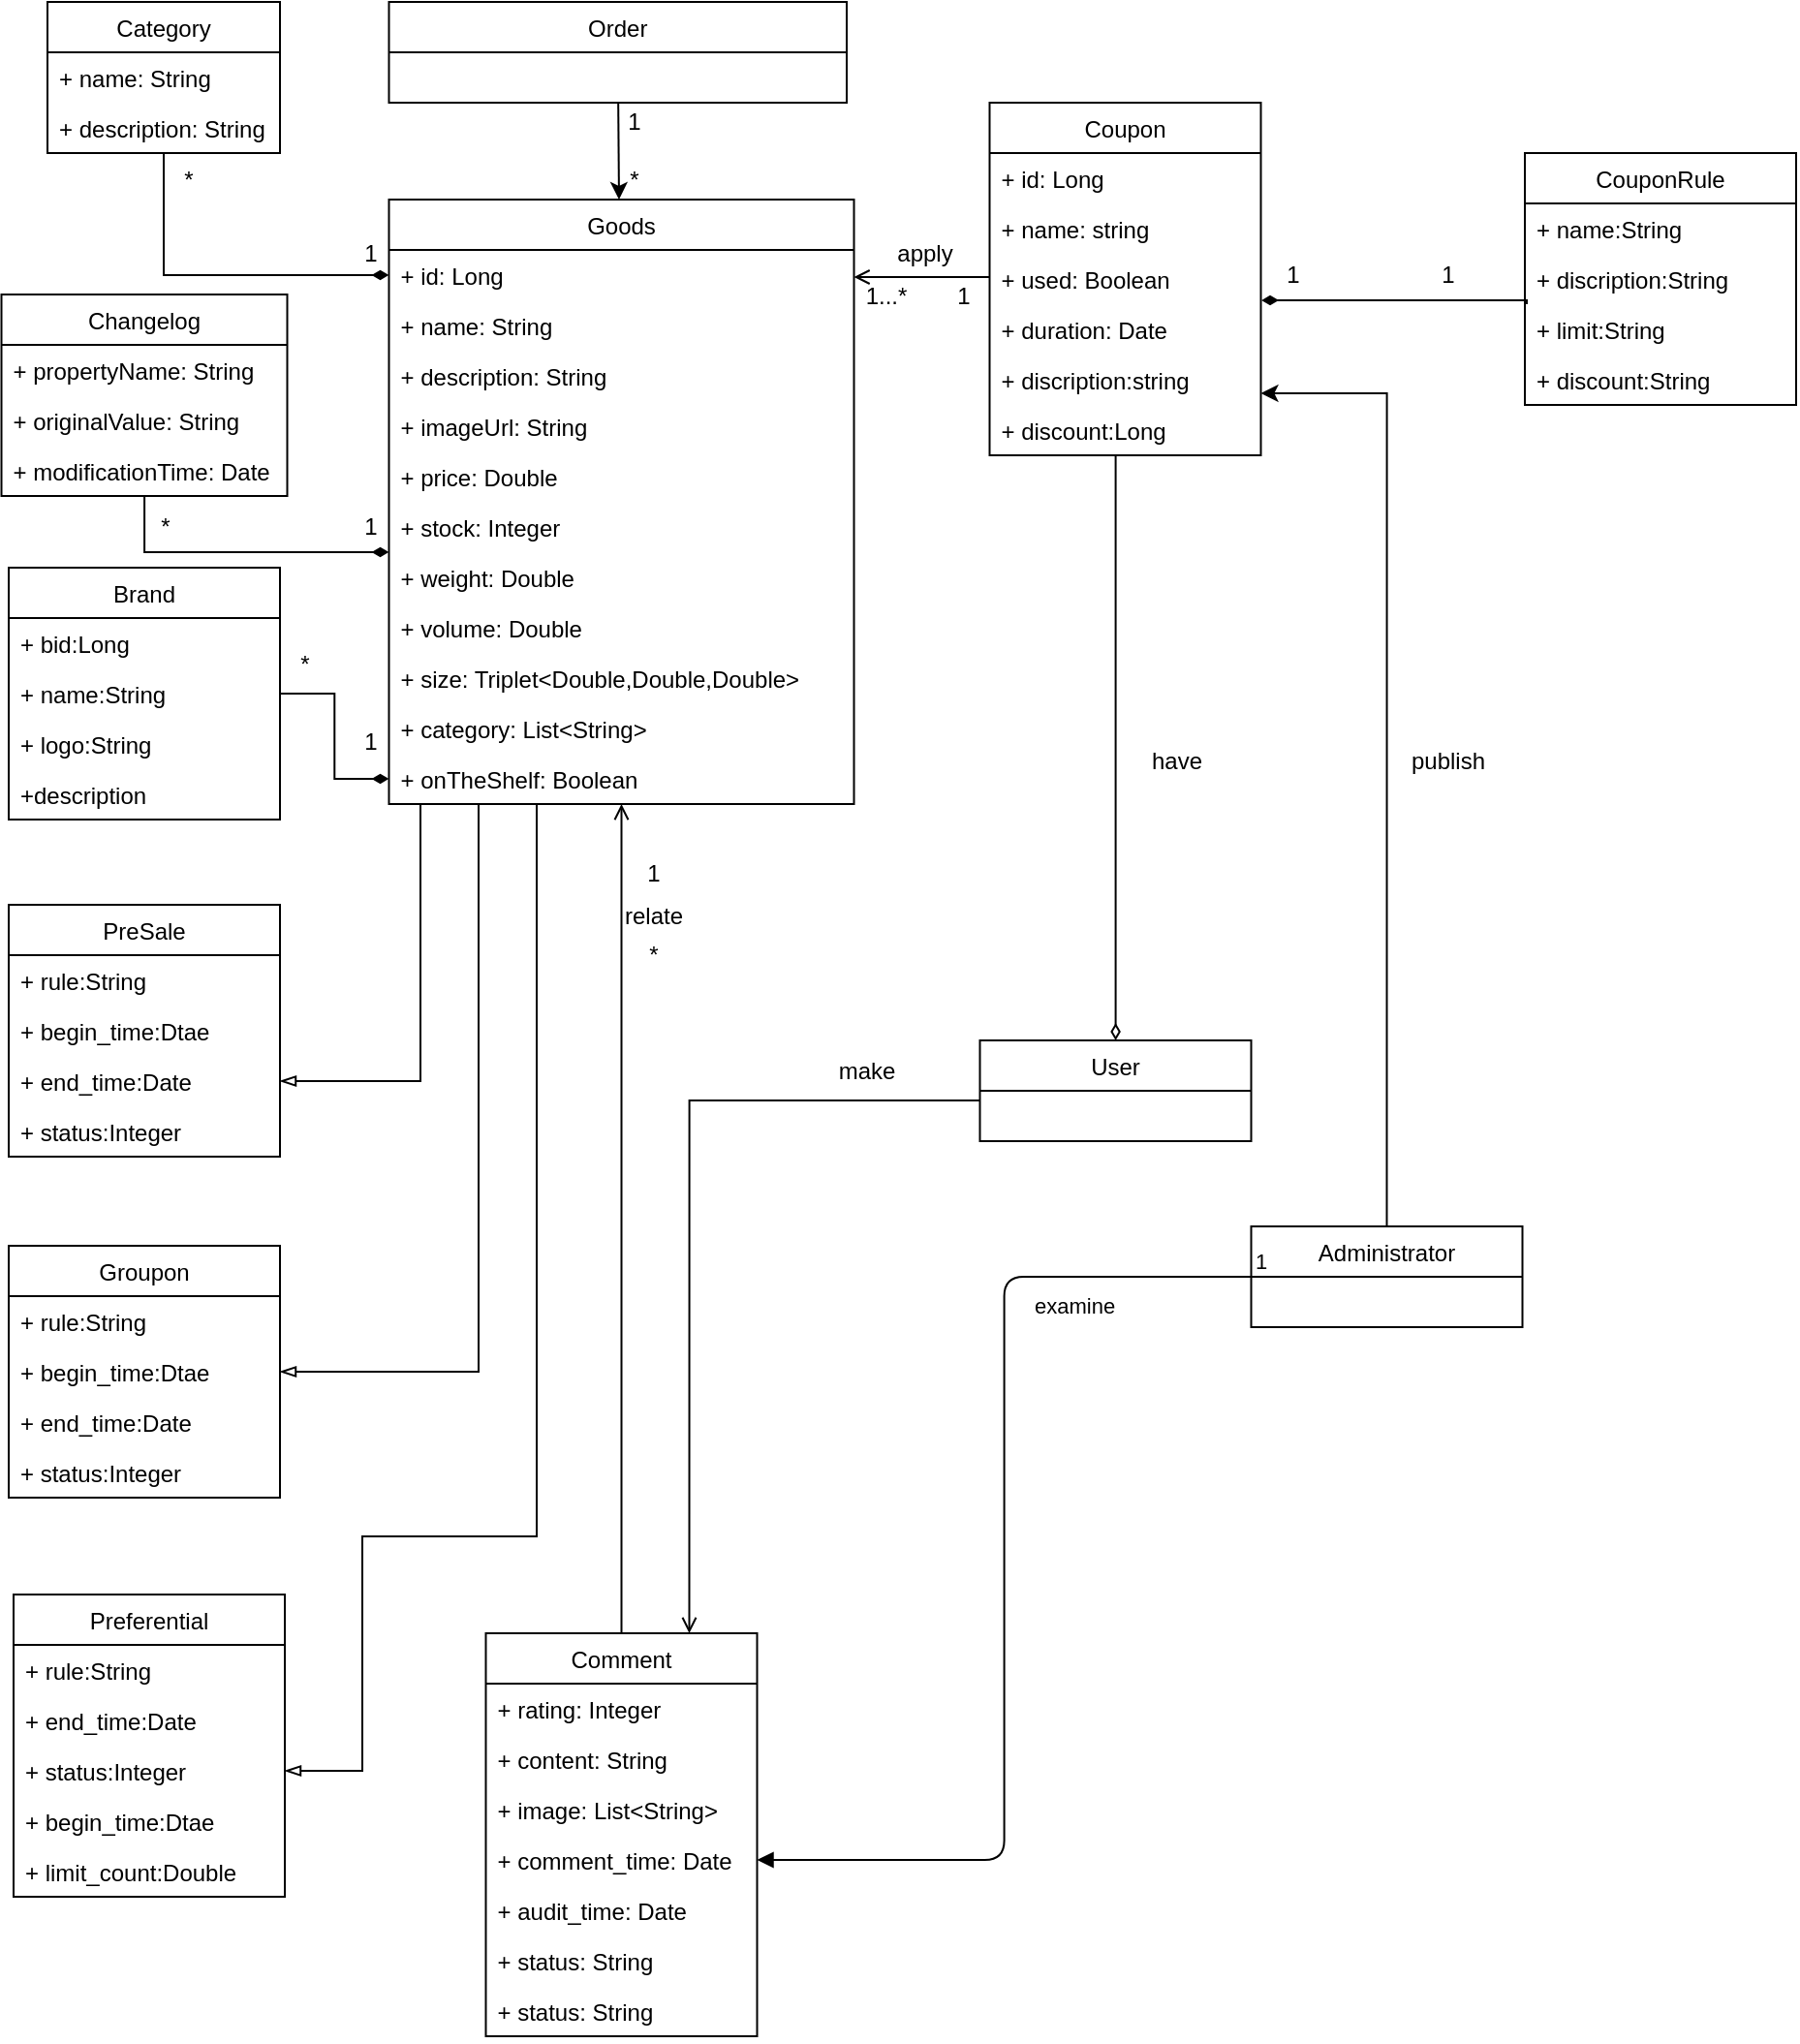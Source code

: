 <mxfile version="13.7.7" type="github">
  <diagram id="SMZDa7VKPdT4Ol9t52v7" name="Page-1">
    <mxGraphModel dx="1038" dy="587" grid="1" gridSize="10" guides="1" tooltips="1" connect="1" arrows="1" fold="1" page="1" pageScale="1" pageWidth="850" pageHeight="1100" math="0" shadow="0">
      <root>
        <mxCell id="0" />
        <mxCell id="1" parent="0" />
        <mxCell id="rCrtK8iGYtM6v42GK8HZ-14" style="edgeStyle=orthogonalEdgeStyle;rounded=0;orthogonalLoop=1;jettySize=auto;html=1;endArrow=diamondThin;endFill=1;" parent="1" source="rCrtK8iGYtM6v42GK8HZ-10" target="rCrtK8iGYtM6v42GK8HZ-1" edge="1">
          <mxGeometry relative="1" as="geometry">
            <Array as="points">
              <mxPoint x="233.75" y="149" />
              <mxPoint x="233.75" y="149" />
            </Array>
          </mxGeometry>
        </mxCell>
        <mxCell id="rCrtK8iGYtM6v42GK8HZ-21" style="edgeStyle=orthogonalEdgeStyle;rounded=0;orthogonalLoop=1;jettySize=auto;html=1;endArrow=diamondThin;endFill=1;" parent="1" source="rCrtK8iGYtM6v42GK8HZ-17" target="rCrtK8iGYtM6v42GK8HZ-1" edge="1">
          <mxGeometry relative="1" as="geometry">
            <Array as="points">
              <mxPoint x="233.75" y="292" />
              <mxPoint x="233.75" y="292" />
            </Array>
          </mxGeometry>
        </mxCell>
        <mxCell id="rCrtK8iGYtM6v42GK8HZ-52" style="edgeStyle=orthogonalEdgeStyle;rounded=0;orthogonalLoop=1;jettySize=auto;html=1;endArrow=none;endFill=0;startArrow=open;startFill=0;" parent="1" source="rCrtK8iGYtM6v42GK8HZ-1" target="rCrtK8iGYtM6v42GK8HZ-48" edge="1">
          <mxGeometry relative="1" as="geometry" />
        </mxCell>
        <mxCell id="rCrtK8iGYtM6v42GK8HZ-67" style="edgeStyle=orthogonalEdgeStyle;rounded=0;orthogonalLoop=1;jettySize=auto;html=1;endArrow=none;endFill=0;startArrow=open;startFill=0;" parent="1" source="rCrtK8iGYtM6v42GK8HZ-1" target="rCrtK8iGYtM6v42GK8HZ-63" edge="1">
          <mxGeometry relative="1" as="geometry">
            <Array as="points">
              <mxPoint x="530" y="150" />
              <mxPoint x="530" y="150" />
            </Array>
          </mxGeometry>
        </mxCell>
        <mxCell id="rCrtK8iGYtM6v42GK8HZ-54" style="edgeStyle=orthogonalEdgeStyle;rounded=0;orthogonalLoop=1;jettySize=auto;html=1;endArrow=open;endFill=0;entryX=0.75;entryY=0;entryDx=0;entryDy=0;" parent="1" source="rCrtK8iGYtM6v42GK8HZ-23" target="rCrtK8iGYtM6v42GK8HZ-48" edge="1">
          <mxGeometry relative="1" as="geometry">
            <Array as="points">
              <mxPoint x="409" y="575" />
            </Array>
          </mxGeometry>
        </mxCell>
        <mxCell id="rCrtK8iGYtM6v42GK8HZ-70" style="edgeStyle=orthogonalEdgeStyle;rounded=0;orthogonalLoop=1;jettySize=auto;html=1;endArrow=none;endFill=0;startArrow=diamondThin;startFill=0;" parent="1" source="rCrtK8iGYtM6v42GK8HZ-23" target="rCrtK8iGYtM6v42GK8HZ-63" edge="1">
          <mxGeometry relative="1" as="geometry">
            <mxPoint x="720" y="600" as="sourcePoint" />
            <Array as="points">
              <mxPoint x="629" y="360" />
              <mxPoint x="629" y="360" />
            </Array>
          </mxGeometry>
        </mxCell>
        <mxCell id="x_6f8A90c6kUow9tyYDB-32" style="edgeStyle=orthogonalEdgeStyle;rounded=0;orthogonalLoop=1;jettySize=auto;html=1;entryX=1;entryY=0.5;entryDx=0;entryDy=0;startArrow=none;startFill=0;endArrow=blockThin;endFill=0;" parent="1" source="rCrtK8iGYtM6v42GK8HZ-1" target="x_6f8A90c6kUow9tyYDB-29" edge="1">
          <mxGeometry relative="1" as="geometry">
            <Array as="points">
              <mxPoint x="300" y="715" />
            </Array>
          </mxGeometry>
        </mxCell>
        <mxCell id="x_6f8A90c6kUow9tyYDB-35" style="edgeStyle=orthogonalEdgeStyle;rounded=0;orthogonalLoop=1;jettySize=auto;html=1;entryX=1;entryY=0.5;entryDx=0;entryDy=0;startArrow=none;startFill=0;endArrow=blockThin;endFill=0;" parent="1" source="rCrtK8iGYtM6v42GK8HZ-1" target="x_6f8A90c6kUow9tyYDB-19" edge="1">
          <mxGeometry relative="1" as="geometry">
            <Array as="points">
              <mxPoint x="270" y="565" />
            </Array>
          </mxGeometry>
        </mxCell>
        <mxCell id="x_6f8A90c6kUow9tyYDB-43" style="edgeStyle=orthogonalEdgeStyle;rounded=0;orthogonalLoop=1;jettySize=auto;html=1;startArrow=none;startFill=0;endArrow=blockThin;endFill=0;entryX=1;entryY=0.5;entryDx=0;entryDy=0;" parent="1" source="rCrtK8iGYtM6v42GK8HZ-1" target="x_6f8A90c6kUow9tyYDB-42" edge="1">
          <mxGeometry relative="1" as="geometry">
            <Array as="points">
              <mxPoint x="330" y="800" />
              <mxPoint x="240" y="800" />
              <mxPoint x="240" y="921" />
            </Array>
          </mxGeometry>
        </mxCell>
        <mxCell id="rCrtK8iGYtM6v42GK8HZ-1" value="Goods" style="swimlane;fontStyle=0;childLayout=stackLayout;horizontal=1;startSize=26;fillColor=none;horizontalStack=0;resizeParent=1;resizeParentMax=0;resizeLast=0;collapsible=1;marginBottom=0;" parent="1" vertex="1">
          <mxGeometry x="253.75" y="110" width="240" height="312" as="geometry" />
        </mxCell>
        <mxCell id="rCrtK8iGYtM6v42GK8HZ-2" value="+ id: Long" style="text;strokeColor=none;fillColor=none;align=left;verticalAlign=top;spacingLeft=4;spacingRight=4;overflow=hidden;rotatable=0;points=[[0,0.5],[1,0.5]];portConstraint=eastwest;" parent="rCrtK8iGYtM6v42GK8HZ-1" vertex="1">
          <mxGeometry y="26" width="240" height="26" as="geometry" />
        </mxCell>
        <mxCell id="rCrtK8iGYtM6v42GK8HZ-3" value="+ name: String" style="text;strokeColor=none;fillColor=none;align=left;verticalAlign=top;spacingLeft=4;spacingRight=4;overflow=hidden;rotatable=0;points=[[0,0.5],[1,0.5]];portConstraint=eastwest;" parent="rCrtK8iGYtM6v42GK8HZ-1" vertex="1">
          <mxGeometry y="52" width="240" height="26" as="geometry" />
        </mxCell>
        <mxCell id="rCrtK8iGYtM6v42GK8HZ-56" value="+ description: String" style="text;strokeColor=none;fillColor=none;align=left;verticalAlign=top;spacingLeft=4;spacingRight=4;overflow=hidden;rotatable=0;points=[[0,0.5],[1,0.5]];portConstraint=eastwest;" parent="rCrtK8iGYtM6v42GK8HZ-1" vertex="1">
          <mxGeometry y="78" width="240" height="26" as="geometry" />
        </mxCell>
        <mxCell id="rCrtK8iGYtM6v42GK8HZ-57" value="+ imageUrl: String" style="text;strokeColor=none;fillColor=none;align=left;verticalAlign=top;spacingLeft=4;spacingRight=4;overflow=hidden;rotatable=0;points=[[0,0.5],[1,0.5]];portConstraint=eastwest;" parent="rCrtK8iGYtM6v42GK8HZ-1" vertex="1">
          <mxGeometry y="104" width="240" height="26" as="geometry" />
        </mxCell>
        <mxCell id="rCrtK8iGYtM6v42GK8HZ-4" value="+ price: Double" style="text;strokeColor=none;fillColor=none;align=left;verticalAlign=top;spacingLeft=4;spacingRight=4;overflow=hidden;rotatable=0;points=[[0,0.5],[1,0.5]];portConstraint=eastwest;" parent="rCrtK8iGYtM6v42GK8HZ-1" vertex="1">
          <mxGeometry y="130" width="240" height="26" as="geometry" />
        </mxCell>
        <mxCell id="rCrtK8iGYtM6v42GK8HZ-5" value="+ stock: Integer" style="text;strokeColor=none;fillColor=none;align=left;verticalAlign=top;spacingLeft=4;spacingRight=4;overflow=hidden;rotatable=0;points=[[0,0.5],[1,0.5]];portConstraint=eastwest;" parent="rCrtK8iGYtM6v42GK8HZ-1" vertex="1">
          <mxGeometry y="156" width="240" height="26" as="geometry" />
        </mxCell>
        <mxCell id="rCrtK8iGYtM6v42GK8HZ-6" value="+ weight: Double" style="text;strokeColor=none;fillColor=none;align=left;verticalAlign=top;spacingLeft=4;spacingRight=4;overflow=hidden;rotatable=0;points=[[0,0.5],[1,0.5]];portConstraint=eastwest;" parent="rCrtK8iGYtM6v42GK8HZ-1" vertex="1">
          <mxGeometry y="182" width="240" height="26" as="geometry" />
        </mxCell>
        <mxCell id="DJLL2MN1gJjTyd0nn-Mb-14" value="+ volume: Double" style="text;strokeColor=none;fillColor=none;align=left;verticalAlign=top;spacingLeft=4;spacingRight=4;overflow=hidden;rotatable=0;points=[[0,0.5],[1,0.5]];portConstraint=eastwest;" parent="rCrtK8iGYtM6v42GK8HZ-1" vertex="1">
          <mxGeometry y="208" width="240" height="26" as="geometry" />
        </mxCell>
        <mxCell id="rCrtK8iGYtM6v42GK8HZ-7" value="+ size: Triplet&lt;Double,Double,Double&gt;" style="text;strokeColor=none;fillColor=none;align=left;verticalAlign=top;spacingLeft=4;spacingRight=4;overflow=hidden;rotatable=0;points=[[0,0.5],[1,0.5]];portConstraint=eastwest;" parent="rCrtK8iGYtM6v42GK8HZ-1" vertex="1">
          <mxGeometry y="234" width="240" height="26" as="geometry" />
        </mxCell>
        <mxCell id="rCrtK8iGYtM6v42GK8HZ-8" value="+ category: List&lt;String&gt;" style="text;strokeColor=none;fillColor=none;align=left;verticalAlign=top;spacingLeft=4;spacingRight=4;overflow=hidden;rotatable=0;points=[[0,0.5],[1,0.5]];portConstraint=eastwest;" parent="rCrtK8iGYtM6v42GK8HZ-1" vertex="1">
          <mxGeometry y="260" width="240" height="26" as="geometry" />
        </mxCell>
        <mxCell id="rCrtK8iGYtM6v42GK8HZ-58" value="+ onTheShelf: Boolean" style="text;strokeColor=none;fillColor=none;align=left;verticalAlign=top;spacingLeft=4;spacingRight=4;overflow=hidden;rotatable=0;points=[[0,0.5],[1,0.5]];portConstraint=eastwest;" parent="rCrtK8iGYtM6v42GK8HZ-1" vertex="1">
          <mxGeometry y="286" width="240" height="26" as="geometry" />
        </mxCell>
        <mxCell id="DJLL2MN1gJjTyd0nn-Mb-42" style="edgeStyle=orthogonalEdgeStyle;rounded=0;orthogonalLoop=1;jettySize=auto;html=1;entryX=0.5;entryY=0;entryDx=0;entryDy=0;endArrow=none;endFill=0;startArrow=classic;startFill=1;" parent="1" source="rCrtK8iGYtM6v42GK8HZ-63" target="DJLL2MN1gJjTyd0nn-Mb-27" edge="1">
          <mxGeometry relative="1" as="geometry">
            <Array as="points">
              <mxPoint x="769" y="210" />
            </Array>
          </mxGeometry>
        </mxCell>
        <mxCell id="rCrtK8iGYtM6v42GK8HZ-63" value="Coupon" style="swimlane;fontStyle=0;childLayout=stackLayout;horizontal=1;startSize=26;fillColor=none;horizontalStack=0;resizeParent=1;resizeParentMax=0;resizeLast=0;collapsible=1;marginBottom=0;" parent="1" vertex="1">
          <mxGeometry x="563.75" y="60" width="140" height="182" as="geometry" />
        </mxCell>
        <mxCell id="rCrtK8iGYtM6v42GK8HZ-64" value="+ id: Long" style="text;strokeColor=none;fillColor=none;align=left;verticalAlign=top;spacingLeft=4;spacingRight=4;overflow=hidden;rotatable=0;points=[[0,0.5],[1,0.5]];portConstraint=eastwest;" parent="rCrtK8iGYtM6v42GK8HZ-63" vertex="1">
          <mxGeometry y="26" width="140" height="26" as="geometry" />
        </mxCell>
        <mxCell id="DJLL2MN1gJjTyd0nn-Mb-5" value="+ name: string" style="text;strokeColor=none;fillColor=none;align=left;verticalAlign=top;spacingLeft=4;spacingRight=4;overflow=hidden;rotatable=0;points=[[0,0.5],[1,0.5]];portConstraint=eastwest;" parent="rCrtK8iGYtM6v42GK8HZ-63" vertex="1">
          <mxGeometry y="52" width="140" height="26" as="geometry" />
        </mxCell>
        <mxCell id="rCrtK8iGYtM6v42GK8HZ-65" value="+ used: Boolean" style="text;strokeColor=none;fillColor=none;align=left;verticalAlign=top;spacingLeft=4;spacingRight=4;overflow=hidden;rotatable=0;points=[[0,0.5],[1,0.5]];portConstraint=eastwest;" parent="rCrtK8iGYtM6v42GK8HZ-63" vertex="1">
          <mxGeometry y="78" width="140" height="26" as="geometry" />
        </mxCell>
        <mxCell id="rCrtK8iGYtM6v42GK8HZ-66" value="+ duration: Date" style="text;strokeColor=none;fillColor=none;align=left;verticalAlign=top;spacingLeft=4;spacingRight=4;overflow=hidden;rotatable=0;points=[[0,0.5],[1,0.5]];portConstraint=eastwest;" parent="rCrtK8iGYtM6v42GK8HZ-63" vertex="1">
          <mxGeometry y="104" width="140" height="26" as="geometry" />
        </mxCell>
        <mxCell id="rCrtK8iGYtM6v42GK8HZ-68" value="+ discription:string" style="text;strokeColor=none;fillColor=none;align=left;verticalAlign=top;spacingLeft=4;spacingRight=4;overflow=hidden;rotatable=0;points=[[0,0.5],[1,0.5]];portConstraint=eastwest;" parent="rCrtK8iGYtM6v42GK8HZ-63" vertex="1">
          <mxGeometry y="130" width="140" height="26" as="geometry" />
        </mxCell>
        <mxCell id="rCrtK8iGYtM6v42GK8HZ-69" value="+ discount:Long" style="text;strokeColor=none;fillColor=none;align=left;verticalAlign=top;spacingLeft=4;spacingRight=4;overflow=hidden;rotatable=0;points=[[0,0.5],[1,0.5]];portConstraint=eastwest;" parent="rCrtK8iGYtM6v42GK8HZ-63" vertex="1">
          <mxGeometry y="156" width="140" height="26" as="geometry" />
        </mxCell>
        <mxCell id="rCrtK8iGYtM6v42GK8HZ-79" value="1" style="text;html=1;align=center;verticalAlign=middle;resizable=0;points=[];autosize=1;" parent="1" vertex="1">
          <mxGeometry x="233.75" y="128" width="20" height="20" as="geometry" />
        </mxCell>
        <mxCell id="rCrtK8iGYtM6v42GK8HZ-80" value="*" style="text;html=1;align=center;verticalAlign=middle;resizable=0;points=[];autosize=1;" parent="1" vertex="1">
          <mxGeometry x="140" y="90" width="20" height="20" as="geometry" />
        </mxCell>
        <mxCell id="rCrtK8iGYtM6v42GK8HZ-81" value="1" style="text;html=1;align=center;verticalAlign=middle;resizable=0;points=[];autosize=1;" parent="1" vertex="1">
          <mxGeometry x="233.75" y="269" width="20" height="20" as="geometry" />
        </mxCell>
        <mxCell id="rCrtK8iGYtM6v42GK8HZ-82" value="*" style="text;html=1;align=center;verticalAlign=middle;resizable=0;points=[];autosize=1;" parent="1" vertex="1">
          <mxGeometry x="127.5" y="269" width="20" height="20" as="geometry" />
        </mxCell>
        <mxCell id="rCrtK8iGYtM6v42GK8HZ-83" value="1" style="text;html=1;align=center;verticalAlign=middle;resizable=0;points=[];autosize=1;" parent="1" vertex="1">
          <mxGeometry x="380" y="448" width="20" height="20" as="geometry" />
        </mxCell>
        <mxCell id="rCrtK8iGYtM6v42GK8HZ-84" value="*" style="text;html=1;align=center;verticalAlign=middle;resizable=0;points=[];autosize=1;" parent="1" vertex="1">
          <mxGeometry x="380" y="490" width="20" height="20" as="geometry" />
        </mxCell>
        <mxCell id="rCrtK8iGYtM6v42GK8HZ-85" value="relate" style="text;html=1;align=center;verticalAlign=middle;resizable=0;points=[];autosize=1;" parent="1" vertex="1">
          <mxGeometry x="365" y="470" width="50" height="20" as="geometry" />
        </mxCell>
        <mxCell id="rCrtK8iGYtM6v42GK8HZ-86" value="make" style="text;html=1;align=center;verticalAlign=middle;resizable=0;points=[];autosize=1;" parent="1" vertex="1">
          <mxGeometry x="480" y="550" width="40" height="20" as="geometry" />
        </mxCell>
        <mxCell id="rCrtK8iGYtM6v42GK8HZ-93" value="apply" style="text;html=1;align=center;verticalAlign=middle;resizable=0;points=[];autosize=1;" parent="1" vertex="1">
          <mxGeometry x="510" y="128" width="40" height="20" as="geometry" />
        </mxCell>
        <mxCell id="rCrtK8iGYtM6v42GK8HZ-94" value="1" style="text;html=1;align=center;verticalAlign=middle;resizable=0;points=[];autosize=1;" parent="1" vertex="1">
          <mxGeometry x="540" y="150" width="20" height="20" as="geometry" />
        </mxCell>
        <mxCell id="rCrtK8iGYtM6v42GK8HZ-95" value="1...*" style="text;html=1;align=center;verticalAlign=middle;resizable=0;points=[];autosize=1;" parent="1" vertex="1">
          <mxGeometry x="490" y="150" width="40" height="20" as="geometry" />
        </mxCell>
        <mxCell id="rCrtK8iGYtM6v42GK8HZ-23" value="User" style="swimlane;fontStyle=0;childLayout=stackLayout;horizontal=1;startSize=26;fillColor=none;horizontalStack=0;resizeParent=1;resizeParentMax=0;resizeLast=0;collapsible=1;marginBottom=0;" parent="1" vertex="1">
          <mxGeometry x="558.75" y="544" width="140" height="52" as="geometry" />
        </mxCell>
        <mxCell id="DJLL2MN1gJjTyd0nn-Mb-10" value="1" style="text;html=1;align=center;verticalAlign=middle;resizable=0;points=[];autosize=1;" parent="1" vertex="1">
          <mxGeometry x="790" y="139" width="20" height="20" as="geometry" />
        </mxCell>
        <mxCell id="DJLL2MN1gJjTyd0nn-Mb-11" value="1" style="text;html=1;align=center;verticalAlign=middle;resizable=0;points=[];autosize=1;" parent="1" vertex="1">
          <mxGeometry x="710" y="139" width="20" height="20" as="geometry" />
        </mxCell>
        <mxCell id="DJLL2MN1gJjTyd0nn-Mb-12" style="edgeStyle=orthogonalEdgeStyle;rounded=0;orthogonalLoop=1;jettySize=auto;html=1;endArrow=diamondThin;endFill=1;entryX=1.002;entryY=0.923;entryDx=0;entryDy=0;exitX=0.007;exitY=0;exitDx=0;exitDy=0;entryPerimeter=0;exitPerimeter=0;" parent="1" source="DJLL2MN1gJjTyd0nn-Mb-4" target="rCrtK8iGYtM6v42GK8HZ-65" edge="1">
          <mxGeometry relative="1" as="geometry">
            <Array as="points">
              <mxPoint x="720" y="162" />
              <mxPoint x="720" y="162" />
            </Array>
            <mxPoint x="730" y="240" as="sourcePoint" />
            <mxPoint x="813.75" y="240" as="targetPoint" />
          </mxGeometry>
        </mxCell>
        <mxCell id="DJLL2MN1gJjTyd0nn-Mb-13" value="have" style="text;html=1;align=center;verticalAlign=middle;resizable=0;points=[];autosize=1;" parent="1" vertex="1">
          <mxGeometry x="640" y="390" width="40" height="20" as="geometry" />
        </mxCell>
        <mxCell id="DJLL2MN1gJjTyd0nn-Mb-23" value="1" style="text;html=1;align=center;verticalAlign=middle;resizable=0;points=[];autosize=1;" parent="1" vertex="1">
          <mxGeometry x="233.75" y="380" width="20" height="20" as="geometry" />
        </mxCell>
        <mxCell id="DJLL2MN1gJjTyd0nn-Mb-24" value="*" style="text;html=1;align=center;verticalAlign=middle;resizable=0;points=[];autosize=1;" parent="1" vertex="1">
          <mxGeometry x="200" y="340" width="20" height="20" as="geometry" />
        </mxCell>
        <mxCell id="DJLL2MN1gJjTyd0nn-Mb-31" value="examine" style="endArrow=block;endFill=1;html=1;align=left;verticalAlign=top;exitX=0;exitY=0.5;exitDx=0;exitDy=0;entryX=1;entryY=0.5;entryDx=0;entryDy=0;edgeStyle=orthogonalEdgeStyle;" parent="1" source="DJLL2MN1gJjTyd0nn-Mb-27" target="rCrtK8iGYtM6v42GK8HZ-96" edge="1">
          <mxGeometry x="-0.535" y="14" relative="1" as="geometry">
            <mxPoint x="130" y="670" as="sourcePoint" />
            <mxPoint x="270" y="600" as="targetPoint" />
            <mxPoint as="offset" />
          </mxGeometry>
        </mxCell>
        <mxCell id="DJLL2MN1gJjTyd0nn-Mb-32" value="1" style="edgeLabel;resizable=0;html=1;align=left;verticalAlign=bottom;" parent="DJLL2MN1gJjTyd0nn-Mb-31" connectable="0" vertex="1">
          <mxGeometry x="-1" relative="1" as="geometry" />
        </mxCell>
        <mxCell id="DJLL2MN1gJjTyd0nn-Mb-39" style="edgeStyle=none;rounded=0;orthogonalLoop=1;jettySize=auto;html=1;" parent="1" source="DJLL2MN1gJjTyd0nn-Mb-35" target="rCrtK8iGYtM6v42GK8HZ-1" edge="1">
          <mxGeometry relative="1" as="geometry" />
        </mxCell>
        <mxCell id="DJLL2MN1gJjTyd0nn-Mb-35" value="Order" style="swimlane;fontStyle=0;childLayout=stackLayout;horizontal=1;startSize=26;fillColor=none;horizontalStack=0;resizeParent=1;resizeParentMax=0;resizeLast=0;collapsible=1;marginBottom=0;" parent="1" vertex="1">
          <mxGeometry x="253.75" y="8" width="236.25" height="52" as="geometry" />
        </mxCell>
        <mxCell id="DJLL2MN1gJjTyd0nn-Mb-40" value="1" style="text;html=1;align=center;verticalAlign=middle;resizable=0;points=[];autosize=1;" parent="1" vertex="1">
          <mxGeometry x="370" y="60" width="20" height="20" as="geometry" />
        </mxCell>
        <mxCell id="DJLL2MN1gJjTyd0nn-Mb-41" value="*" style="text;html=1;align=center;verticalAlign=middle;resizable=0;points=[];autosize=1;" parent="1" vertex="1">
          <mxGeometry x="370" y="90" width="20" height="20" as="geometry" />
        </mxCell>
        <mxCell id="DJLL2MN1gJjTyd0nn-Mb-1" value="CouponRule" style="swimlane;fontStyle=0;childLayout=stackLayout;horizontal=1;startSize=26;fillColor=none;horizontalStack=0;resizeParent=1;resizeParentMax=0;resizeLast=0;collapsible=1;marginBottom=0;" parent="1" vertex="1">
          <mxGeometry x="840" y="86" width="140" height="130" as="geometry" />
        </mxCell>
        <mxCell id="DJLL2MN1gJjTyd0nn-Mb-2" value="+ name:String" style="text;strokeColor=none;fillColor=none;align=left;verticalAlign=top;spacingLeft=4;spacingRight=4;overflow=hidden;rotatable=0;points=[[0,0.5],[1,0.5]];portConstraint=eastwest;" parent="DJLL2MN1gJjTyd0nn-Mb-1" vertex="1">
          <mxGeometry y="26" width="140" height="26" as="geometry" />
        </mxCell>
        <mxCell id="DJLL2MN1gJjTyd0nn-Mb-3" value="+ discription:String" style="text;strokeColor=none;fillColor=none;align=left;verticalAlign=top;spacingLeft=4;spacingRight=4;overflow=hidden;rotatable=0;points=[[0,0.5],[1,0.5]];portConstraint=eastwest;" parent="DJLL2MN1gJjTyd0nn-Mb-1" vertex="1">
          <mxGeometry y="52" width="140" height="26" as="geometry" />
        </mxCell>
        <mxCell id="DJLL2MN1gJjTyd0nn-Mb-4" value="+ limit:String" style="text;strokeColor=none;fillColor=none;align=left;verticalAlign=top;spacingLeft=4;spacingRight=4;overflow=hidden;rotatable=0;points=[[0,0.5],[1,0.5]];portConstraint=eastwest;" parent="DJLL2MN1gJjTyd0nn-Mb-1" vertex="1">
          <mxGeometry y="78" width="140" height="26" as="geometry" />
        </mxCell>
        <mxCell id="DJLL2MN1gJjTyd0nn-Mb-6" value="+ discount:String" style="text;strokeColor=none;fillColor=none;align=left;verticalAlign=top;spacingLeft=4;spacingRight=4;overflow=hidden;rotatable=0;points=[[0,0.5],[1,0.5]];portConstraint=eastwest;" parent="DJLL2MN1gJjTyd0nn-Mb-1" vertex="1">
          <mxGeometry y="104" width="140" height="26" as="geometry" />
        </mxCell>
        <mxCell id="DJLL2MN1gJjTyd0nn-Mb-27" value="Administrator" style="swimlane;fontStyle=0;childLayout=stackLayout;horizontal=1;startSize=26;fillColor=none;horizontalStack=0;resizeParent=1;resizeParentMax=0;resizeLast=0;collapsible=1;marginBottom=0;" parent="1" vertex="1">
          <mxGeometry x="698.75" y="640" width="140" height="52" as="geometry" />
        </mxCell>
        <mxCell id="DJLL2MN1gJjTyd0nn-Mb-43" value="publish" style="text;html=1;align=center;verticalAlign=middle;resizable=0;points=[];autosize=1;" parent="1" vertex="1">
          <mxGeometry x="775" y="390" width="50" height="20" as="geometry" />
        </mxCell>
        <mxCell id="rCrtK8iGYtM6v42GK8HZ-10" value="Category" style="swimlane;fontStyle=0;childLayout=stackLayout;horizontal=1;startSize=26;fillColor=none;horizontalStack=0;resizeParent=1;resizeParentMax=0;resizeLast=0;collapsible=1;marginBottom=0;" parent="1" vertex="1">
          <mxGeometry x="77.5" y="8" width="120" height="78" as="geometry" />
        </mxCell>
        <mxCell id="rCrtK8iGYtM6v42GK8HZ-11" value="+ name: String" style="text;strokeColor=none;fillColor=none;align=left;verticalAlign=top;spacingLeft=4;spacingRight=4;overflow=hidden;rotatable=0;points=[[0,0.5],[1,0.5]];portConstraint=eastwest;" parent="rCrtK8iGYtM6v42GK8HZ-10" vertex="1">
          <mxGeometry y="26" width="120" height="26" as="geometry" />
        </mxCell>
        <mxCell id="rCrtK8iGYtM6v42GK8HZ-12" value="+ description: String" style="text;strokeColor=none;fillColor=none;align=left;verticalAlign=top;spacingLeft=4;spacingRight=4;overflow=hidden;rotatable=0;points=[[0,0.5],[1,0.5]];portConstraint=eastwest;" parent="rCrtK8iGYtM6v42GK8HZ-10" vertex="1">
          <mxGeometry y="52" width="120" height="26" as="geometry" />
        </mxCell>
        <mxCell id="rCrtK8iGYtM6v42GK8HZ-17" value="Changelog" style="swimlane;fontStyle=0;childLayout=stackLayout;horizontal=1;startSize=26;fillColor=none;horizontalStack=0;resizeParent=1;resizeParentMax=0;resizeLast=0;collapsible=1;marginBottom=0;" parent="1" vertex="1">
          <mxGeometry x="53.75" y="159" width="147.5" height="104" as="geometry" />
        </mxCell>
        <mxCell id="rCrtK8iGYtM6v42GK8HZ-18" value="+ propertyName: String" style="text;strokeColor=none;fillColor=none;align=left;verticalAlign=top;spacingLeft=4;spacingRight=4;overflow=hidden;rotatable=0;points=[[0,0.5],[1,0.5]];portConstraint=eastwest;" parent="rCrtK8iGYtM6v42GK8HZ-17" vertex="1">
          <mxGeometry y="26" width="147.5" height="26" as="geometry" />
        </mxCell>
        <mxCell id="rCrtK8iGYtM6v42GK8HZ-19" value="+ originalValue: String" style="text;strokeColor=none;fillColor=none;align=left;verticalAlign=top;spacingLeft=4;spacingRight=4;overflow=hidden;rotatable=0;points=[[0,0.5],[1,0.5]];portConstraint=eastwest;" parent="rCrtK8iGYtM6v42GK8HZ-17" vertex="1">
          <mxGeometry y="52" width="147.5" height="26" as="geometry" />
        </mxCell>
        <mxCell id="rCrtK8iGYtM6v42GK8HZ-20" value="+ modificationTime: Date" style="text;strokeColor=none;fillColor=none;align=left;verticalAlign=top;spacingLeft=4;spacingRight=4;overflow=hidden;rotatable=0;points=[[0,0.5],[1,0.5]];portConstraint=eastwest;" parent="rCrtK8iGYtM6v42GK8HZ-17" vertex="1">
          <mxGeometry y="78" width="147.5" height="26" as="geometry" />
        </mxCell>
        <mxCell id="rCrtK8iGYtM6v42GK8HZ-48" value="Comment" style="swimlane;fontStyle=0;childLayout=stackLayout;horizontal=1;startSize=26;fillColor=none;horizontalStack=0;resizeParent=1;resizeParentMax=0;resizeLast=0;collapsible=1;marginBottom=0;" parent="1" vertex="1">
          <mxGeometry x="303.75" y="850" width="140" height="208" as="geometry" />
        </mxCell>
        <mxCell id="rCrtK8iGYtM6v42GK8HZ-49" value="+ rating: Integer" style="text;strokeColor=none;fillColor=none;align=left;verticalAlign=top;spacingLeft=4;spacingRight=4;overflow=hidden;rotatable=0;points=[[0,0.5],[1,0.5]];portConstraint=eastwest;" parent="rCrtK8iGYtM6v42GK8HZ-48" vertex="1">
          <mxGeometry y="26" width="140" height="26" as="geometry" />
        </mxCell>
        <mxCell id="rCrtK8iGYtM6v42GK8HZ-50" value="+ content: String" style="text;strokeColor=none;fillColor=none;align=left;verticalAlign=top;spacingLeft=4;spacingRight=4;overflow=hidden;rotatable=0;points=[[0,0.5],[1,0.5]];portConstraint=eastwest;" parent="rCrtK8iGYtM6v42GK8HZ-48" vertex="1">
          <mxGeometry y="52" width="140" height="26" as="geometry" />
        </mxCell>
        <mxCell id="rCrtK8iGYtM6v42GK8HZ-51" value="+ image: List&lt;String&gt;" style="text;strokeColor=none;fillColor=none;align=left;verticalAlign=top;spacingLeft=4;spacingRight=4;overflow=hidden;rotatable=0;points=[[0,0.5],[1,0.5]];portConstraint=eastwest;" parent="rCrtK8iGYtM6v42GK8HZ-48" vertex="1">
          <mxGeometry y="78" width="140" height="26" as="geometry" />
        </mxCell>
        <mxCell id="rCrtK8iGYtM6v42GK8HZ-96" value="+ comment_time: Date" style="text;strokeColor=none;fillColor=none;align=left;verticalAlign=top;spacingLeft=4;spacingRight=4;overflow=hidden;rotatable=0;points=[[0,0.5],[1,0.5]];portConstraint=eastwest;" parent="rCrtK8iGYtM6v42GK8HZ-48" vertex="1">
          <mxGeometry y="104" width="140" height="26" as="geometry" />
        </mxCell>
        <mxCell id="DJLL2MN1gJjTyd0nn-Mb-15" value="+ audit_time: Date" style="text;strokeColor=none;fillColor=none;align=left;verticalAlign=top;spacingLeft=4;spacingRight=4;overflow=hidden;rotatable=0;points=[[0,0.5],[1,0.5]];portConstraint=eastwest;" parent="rCrtK8iGYtM6v42GK8HZ-48" vertex="1">
          <mxGeometry y="130" width="140" height="26" as="geometry" />
        </mxCell>
        <mxCell id="DJLL2MN1gJjTyd0nn-Mb-16" value="+ status: String" style="text;strokeColor=none;fillColor=none;align=left;verticalAlign=top;spacingLeft=4;spacingRight=4;overflow=hidden;rotatable=0;points=[[0,0.5],[1,0.5]];portConstraint=eastwest;" parent="rCrtK8iGYtM6v42GK8HZ-48" vertex="1">
          <mxGeometry y="156" width="140" height="26" as="geometry" />
        </mxCell>
        <mxCell id="x_6f8A90c6kUow9tyYDB-1" value="+ status: String" style="text;strokeColor=none;fillColor=none;align=left;verticalAlign=top;spacingLeft=4;spacingRight=4;overflow=hidden;rotatable=0;points=[[0,0.5],[1,0.5]];portConstraint=eastwest;" parent="rCrtK8iGYtM6v42GK8HZ-48" vertex="1">
          <mxGeometry y="182" width="140" height="26" as="geometry" />
        </mxCell>
        <mxCell id="x_6f8A90c6kUow9tyYDB-33" style="edgeStyle=orthogonalEdgeStyle;rounded=0;orthogonalLoop=1;jettySize=auto;html=1;entryX=0;entryY=0.5;entryDx=0;entryDy=0;startArrow=none;startFill=0;endArrow=diamondThin;endFill=1;" parent="1" source="DJLL2MN1gJjTyd0nn-Mb-18" target="rCrtK8iGYtM6v42GK8HZ-58" edge="1">
          <mxGeometry relative="1" as="geometry" />
        </mxCell>
        <mxCell id="DJLL2MN1gJjTyd0nn-Mb-18" value="Brand" style="swimlane;fontStyle=0;childLayout=stackLayout;horizontal=1;startSize=26;fillColor=none;horizontalStack=0;resizeParent=1;resizeParentMax=0;resizeLast=0;collapsible=1;marginBottom=0;" parent="1" vertex="1">
          <mxGeometry x="57.5" y="300" width="140" height="130" as="geometry" />
        </mxCell>
        <mxCell id="DJLL2MN1gJjTyd0nn-Mb-20" value="+ bid:Long" style="text;strokeColor=none;fillColor=none;align=left;verticalAlign=top;spacingLeft=4;spacingRight=4;overflow=hidden;rotatable=0;points=[[0,0.5],[1,0.5]];portConstraint=eastwest;" parent="DJLL2MN1gJjTyd0nn-Mb-18" vertex="1">
          <mxGeometry y="26" width="140" height="26" as="geometry" />
        </mxCell>
        <mxCell id="DJLL2MN1gJjTyd0nn-Mb-21" value="+ name:String" style="text;strokeColor=none;fillColor=none;align=left;verticalAlign=top;spacingLeft=4;spacingRight=4;overflow=hidden;rotatable=0;points=[[0,0.5],[1,0.5]];portConstraint=eastwest;" parent="DJLL2MN1gJjTyd0nn-Mb-18" vertex="1">
          <mxGeometry y="52" width="140" height="26" as="geometry" />
        </mxCell>
        <mxCell id="DJLL2MN1gJjTyd0nn-Mb-25" value="+ logo:String" style="text;strokeColor=none;fillColor=none;align=left;verticalAlign=top;spacingLeft=4;spacingRight=4;overflow=hidden;rotatable=0;points=[[0,0.5],[1,0.5]];portConstraint=eastwest;" parent="DJLL2MN1gJjTyd0nn-Mb-18" vertex="1">
          <mxGeometry y="78" width="140" height="26" as="geometry" />
        </mxCell>
        <mxCell id="DJLL2MN1gJjTyd0nn-Mb-26" value="+description" style="text;strokeColor=none;fillColor=none;align=left;verticalAlign=top;spacingLeft=4;spacingRight=4;overflow=hidden;rotatable=0;points=[[0,0.5],[1,0.5]];portConstraint=eastwest;" parent="DJLL2MN1gJjTyd0nn-Mb-18" vertex="1">
          <mxGeometry y="104" width="140" height="26" as="geometry" />
        </mxCell>
        <mxCell id="x_6f8A90c6kUow9tyYDB-2" value="PreSale" style="swimlane;fontStyle=0;childLayout=stackLayout;horizontal=1;startSize=26;fillColor=none;horizontalStack=0;resizeParent=1;resizeParentMax=0;resizeLast=0;collapsible=1;marginBottom=0;" parent="1" vertex="1">
          <mxGeometry x="57.5" y="474" width="140" height="130" as="geometry" />
        </mxCell>
        <mxCell id="x_6f8A90c6kUow9tyYDB-3" value="+ rule:String" style="text;strokeColor=none;fillColor=none;align=left;verticalAlign=top;spacingLeft=4;spacingRight=4;overflow=hidden;rotatable=0;points=[[0,0.5],[1,0.5]];portConstraint=eastwest;" parent="x_6f8A90c6kUow9tyYDB-2" vertex="1">
          <mxGeometry y="26" width="140" height="26" as="geometry" />
        </mxCell>
        <mxCell id="x_6f8A90c6kUow9tyYDB-4" value="+ begin_time:Dtae" style="text;strokeColor=none;fillColor=none;align=left;verticalAlign=top;spacingLeft=4;spacingRight=4;overflow=hidden;rotatable=0;points=[[0,0.5],[1,0.5]];portConstraint=eastwest;" parent="x_6f8A90c6kUow9tyYDB-2" vertex="1">
          <mxGeometry y="52" width="140" height="26" as="geometry" />
        </mxCell>
        <mxCell id="x_6f8A90c6kUow9tyYDB-19" value="+ end_time:Date" style="text;strokeColor=none;fillColor=none;align=left;verticalAlign=top;spacingLeft=4;spacingRight=4;overflow=hidden;rotatable=0;points=[[0,0.5],[1,0.5]];portConstraint=eastwest;" parent="x_6f8A90c6kUow9tyYDB-2" vertex="1">
          <mxGeometry y="78" width="140" height="26" as="geometry" />
        </mxCell>
        <mxCell id="x_6f8A90c6kUow9tyYDB-20" value="+ status:Integer" style="text;strokeColor=none;fillColor=none;align=left;verticalAlign=top;spacingLeft=4;spacingRight=4;overflow=hidden;rotatable=0;points=[[0,0.5],[1,0.5]];portConstraint=eastwest;" parent="x_6f8A90c6kUow9tyYDB-2" vertex="1">
          <mxGeometry y="104" width="140" height="26" as="geometry" />
        </mxCell>
        <mxCell id="x_6f8A90c6kUow9tyYDB-24" value="Groupon" style="swimlane;fontStyle=0;childLayout=stackLayout;horizontal=1;startSize=26;fillColor=none;horizontalStack=0;resizeParent=1;resizeParentMax=0;resizeLast=0;collapsible=1;marginBottom=0;" parent="1" vertex="1">
          <mxGeometry x="57.5" y="650" width="140" height="130" as="geometry" />
        </mxCell>
        <mxCell id="x_6f8A90c6kUow9tyYDB-25" value="+ rule:String" style="text;strokeColor=none;fillColor=none;align=left;verticalAlign=top;spacingLeft=4;spacingRight=4;overflow=hidden;rotatable=0;points=[[0,0.5],[1,0.5]];portConstraint=eastwest;" parent="x_6f8A90c6kUow9tyYDB-24" vertex="1">
          <mxGeometry y="26" width="140" height="26" as="geometry" />
        </mxCell>
        <mxCell id="x_6f8A90c6kUow9tyYDB-29" value="+ begin_time:Dtae" style="text;strokeColor=none;fillColor=none;align=left;verticalAlign=top;spacingLeft=4;spacingRight=4;overflow=hidden;rotatable=0;points=[[0,0.5],[1,0.5]];portConstraint=eastwest;" parent="x_6f8A90c6kUow9tyYDB-24" vertex="1">
          <mxGeometry y="52" width="140" height="26" as="geometry" />
        </mxCell>
        <mxCell id="x_6f8A90c6kUow9tyYDB-30" value="+ end_time:Date" style="text;strokeColor=none;fillColor=none;align=left;verticalAlign=top;spacingLeft=4;spacingRight=4;overflow=hidden;rotatable=0;points=[[0,0.5],[1,0.5]];portConstraint=eastwest;" parent="x_6f8A90c6kUow9tyYDB-24" vertex="1">
          <mxGeometry y="78" width="140" height="26" as="geometry" />
        </mxCell>
        <mxCell id="x_6f8A90c6kUow9tyYDB-31" value="+ status:Integer" style="text;strokeColor=none;fillColor=none;align=left;verticalAlign=top;spacingLeft=4;spacingRight=4;overflow=hidden;rotatable=0;points=[[0,0.5],[1,0.5]];portConstraint=eastwest;" parent="x_6f8A90c6kUow9tyYDB-24" vertex="1">
          <mxGeometry y="104" width="140" height="26" as="geometry" />
        </mxCell>
        <mxCell id="x_6f8A90c6kUow9tyYDB-36" value="Preferential" style="swimlane;fontStyle=0;childLayout=stackLayout;horizontal=1;startSize=26;fillColor=none;horizontalStack=0;resizeParent=1;resizeParentMax=0;resizeLast=0;collapsible=1;marginBottom=0;" parent="1" vertex="1">
          <mxGeometry x="60" y="830" width="140" height="156" as="geometry" />
        </mxCell>
        <mxCell id="x_6f8A90c6kUow9tyYDB-37" value="+ rule:String" style="text;strokeColor=none;fillColor=none;align=left;verticalAlign=top;spacingLeft=4;spacingRight=4;overflow=hidden;rotatable=0;points=[[0,0.5],[1,0.5]];portConstraint=eastwest;" parent="x_6f8A90c6kUow9tyYDB-36" vertex="1">
          <mxGeometry y="26" width="140" height="26" as="geometry" />
        </mxCell>
        <mxCell id="x_6f8A90c6kUow9tyYDB-41" value="+ end_time:Date" style="text;strokeColor=none;fillColor=none;align=left;verticalAlign=top;spacingLeft=4;spacingRight=4;overflow=hidden;rotatable=0;points=[[0,0.5],[1,0.5]];portConstraint=eastwest;" parent="x_6f8A90c6kUow9tyYDB-36" vertex="1">
          <mxGeometry y="52" width="140" height="26" as="geometry" />
        </mxCell>
        <mxCell id="x_6f8A90c6kUow9tyYDB-42" value="+ status:Integer" style="text;strokeColor=none;fillColor=none;align=left;verticalAlign=top;spacingLeft=4;spacingRight=4;overflow=hidden;rotatable=0;points=[[0,0.5],[1,0.5]];portConstraint=eastwest;" parent="x_6f8A90c6kUow9tyYDB-36" vertex="1">
          <mxGeometry y="78" width="140" height="26" as="geometry" />
        </mxCell>
        <mxCell id="x_6f8A90c6kUow9tyYDB-40" value="+ begin_time:Dtae" style="text;strokeColor=none;fillColor=none;align=left;verticalAlign=top;spacingLeft=4;spacingRight=4;overflow=hidden;rotatable=0;points=[[0,0.5],[1,0.5]];portConstraint=eastwest;" parent="x_6f8A90c6kUow9tyYDB-36" vertex="1">
          <mxGeometry y="104" width="140" height="26" as="geometry" />
        </mxCell>
        <mxCell id="x_6f8A90c6kUow9tyYDB-38" value="+ limit_count:Double" style="text;strokeColor=none;fillColor=none;align=left;verticalAlign=top;spacingLeft=4;spacingRight=4;overflow=hidden;rotatable=0;points=[[0,0.5],[1,0.5]];portConstraint=eastwest;" parent="x_6f8A90c6kUow9tyYDB-36" vertex="1">
          <mxGeometry y="130" width="140" height="26" as="geometry" />
        </mxCell>
      </root>
    </mxGraphModel>
  </diagram>
</mxfile>
